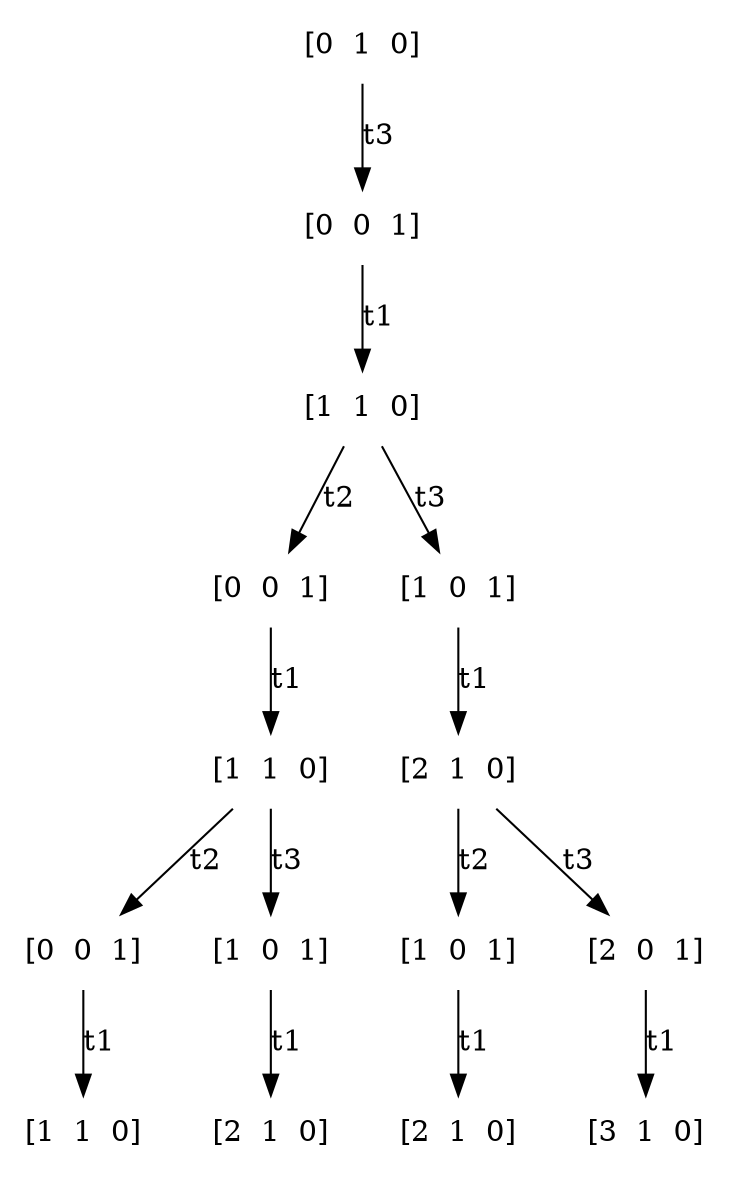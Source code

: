 digraph G {
	node [shape=rectangle,style=filled,color=white];

	c1_1 [label = "[0  1  0]"]
	c2_1 [label = "[0  0  1]"]
	c1_1 -> c2_1 [label = "t3"]
	c3_1 [label = "[1  1  0]"]
	c2_1 -> c3_1 [label = "t1"]
	c4_1 [label = "[0  0  1]"]
	c3_1 -> c4_1 [label = "t2"]
	c4_2 [label = "[1  0  1]"]
	c3_1 -> c4_2 [label = "t3"]
	c5_1 [label = "[1  1  0]"]
	c4_1 -> c5_1 [label = "t1"]
	c5_2 [label = "[2  1  0]"]
	c4_2 -> c5_2 [label = "t1"]
	c6_1 [label = "[0  0  1]"]
	c5_1 -> c6_1 [label = "t2"]
	c6_2 [label = "[1  0  1]"]
	c5_1 -> c6_2 [label = "t3"]
	c6_3 [label = "[1  0  1]"]
	c5_2 -> c6_3 [label = "t2"]
	c6_4 [label = "[2  0  1]"]
	c5_2 -> c6_4 [label = "t3"]
	c7_1 [label = "[1  1  0]"]
	c6_1 -> c7_1 [label = "t1"]
	c7_2 [label = "[2  1  0]"]
	c6_2 -> c7_2 [label = "t1"]
	c7_3 [label = "[2  1  0]"]
	c6_3 -> c7_3 [label = "t1"]
	c7_4 [label = "[3  1  0]"]
	c6_4 -> c7_4 [label = "t1"]

}
